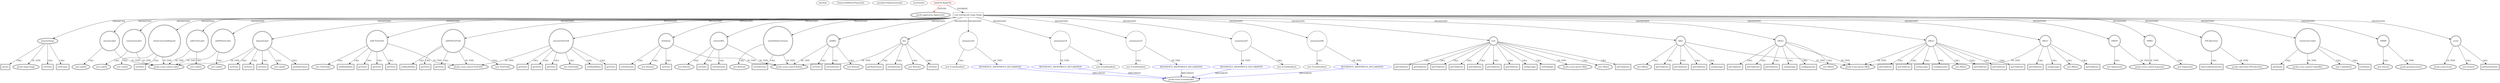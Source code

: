 digraph {
baseInfo[graphId=2784,category="extension_graph",isAnonymous=false,possibleRelation=true]
frameworkRelatedTypesInfo[0="javafx.application.Application"]
possibleCollaborationsInfo[0="2784~OVERRIDING_METHOD_DECLARATION-INSTANTIATION-~javafx.application.Application ~javafx.event.EventHandler ~false~true"]
locationInfo[projectName="gpshenoy-Bank354",filePath="/gpshenoy-Bank354/Bank354-master/src/bank354/Bank354.java",contextSignature="Bank354",graphId="2784"]
0[label="bank354.Bank354",vertexType="ROOT_CLIENT_CLASS_DECLARATION",isFrameworkType=false,color=red]
1[label="javafx.application.Application",vertexType="FRAMEWORK_CLASS_TYPE",isFrameworkType=true,peripheries=2]
2[label="void start(javafx.stage.Stage)",vertexType="OVERRIDING_METHOD_DECLARATION",isFrameworkType=false,shape=box]
3[label="primaryStage",vertexType="PARAMETER_DECLARATION",isFrameworkType=true,peripheries=2]
4[label="javafx.stage.Stage",vertexType="FRAMEWORK_CLASS_TYPE",isFrameworkType=true,peripheries=2]
6[label="depositLabel",vertexType="VARIABLE_EXPRESION",isFrameworkType=true,peripheries=2,shape=circle]
7[label="javafx.scene.control.Label",vertexType="FRAMEWORK_CLASS_TYPE",isFrameworkType=true,peripheries=2]
5[label="new Label()",vertexType="CONSTRUCTOR_CALL",isFrameworkType=true,peripheries=2]
9[label="getStyleClass()",vertexType="INSIDE_CALL",isFrameworkType=true,peripheries=2,shape=box]
11[label="amountLabel",vertexType="VARIABLE_EXPRESION",isFrameworkType=true,peripheries=2,shape=circle]
10[label="new Label()",vertexType="CONSTRUCTOR_CALL",isFrameworkType=true,peripheries=2]
14[label="amountTextField",vertexType="VARIABLE_EXPRESION",isFrameworkType=true,peripheries=2,shape=circle]
15[label="javafx.scene.control.TextField",vertexType="FRAMEWORK_CLASS_TYPE",isFrameworkType=true,peripheries=2]
13[label="new TextField()",vertexType="CONSTRUCTOR_CALL",isFrameworkType=true,peripheries=2]
17[label="setMaxWidth()",vertexType="INSIDE_CALL",isFrameworkType=true,peripheries=2,shape=box]
19[label="btn",vertexType="VARIABLE_EXPRESION",isFrameworkType=true,peripheries=2,shape=circle]
20[label="javafx.scene.control.Button",vertexType="FRAMEWORK_CLASS_TYPE",isFrameworkType=true,peripheries=2]
18[label="new Button()",vertexType="CONSTRUCTOR_CALL",isFrameworkType=true,peripheries=2]
22[label="setText()",vertexType="INSIDE_CALL",isFrameworkType=true,peripheries=2,shape=box]
24[label="getStyleClass()",vertexType="INSIDE_CALL",isFrameworkType=true,peripheries=2,shape=box]
26[label="setOnAction()",vertexType="INSIDE_CALL",isFrameworkType=true,peripheries=2,shape=box]
28[label="anonymous9",vertexType="VARIABLE_EXPRESION",isFrameworkType=false,shape=circle]
29[label="REFERENCE_ANONYMOUS_DECLARATION",vertexType="REFERENCE_ANONYMOUS_DECLARATION",isFrameworkType=false,color=blue]
30[label="javafx.event.EventHandler",vertexType="FRAMEWORK_INTERFACE_TYPE",isFrameworkType=true,peripheries=2]
27[label="new EventHandler()",vertexType="CONSTRUCTOR_CALL",isFrameworkType=false]
32[label="getText()",vertexType="INSIDE_CALL",isFrameworkType=true,peripheries=2,shape=box]
34[label="getText()",vertexType="INSIDE_CALL",isFrameworkType=true,peripheries=2,shape=box]
36[label="setText()",vertexType="INSIDE_CALL",isFrameworkType=true,peripheries=2,shape=box]
38[label="withdraw",vertexType="VARIABLE_EXPRESION",isFrameworkType=true,peripheries=2,shape=circle]
37[label="new Button()",vertexType="CONSTRUCTOR_CALL",isFrameworkType=true,peripheries=2]
41[label="setText()",vertexType="INSIDE_CALL",isFrameworkType=true,peripheries=2,shape=box]
43[label="setOnAction()",vertexType="INSIDE_CALL",isFrameworkType=true,peripheries=2,shape=box]
45[label="anonymous16",vertexType="VARIABLE_EXPRESION",isFrameworkType=false,shape=circle]
46[label="REFERENCE_ANONYMOUS_DECLARATION",vertexType="REFERENCE_ANONYMOUS_DECLARATION",isFrameworkType=false,color=blue]
44[label="new EventHandler()",vertexType="CONSTRUCTOR_CALL",isFrameworkType=false]
49[label="getText()",vertexType="INSIDE_CALL",isFrameworkType=true,peripheries=2,shape=box]
51[label="getText()",vertexType="INSIDE_CALL",isFrameworkType=true,peripheries=2,shape=box]
53[label="setText()",vertexType="INSIDE_CALL",isFrameworkType=true,peripheries=2,shape=box]
55[label="interestBtn",vertexType="VARIABLE_EXPRESION",isFrameworkType=true,peripheries=2,shape=circle]
54[label="new Button()",vertexType="CONSTRUCTOR_CALL",isFrameworkType=true,peripheries=2]
58[label="setText()",vertexType="INSIDE_CALL",isFrameworkType=true,peripheries=2,shape=box]
60[label="setOnAction()",vertexType="INSIDE_CALL",isFrameworkType=true,peripheries=2,shape=box]
62[label="anonymous23",vertexType="VARIABLE_EXPRESION",isFrameworkType=false,shape=circle]
63[label="REFERENCE_ANONYMOUS_DECLARATION",vertexType="REFERENCE_ANONYMOUS_DECLARATION",isFrameworkType=false,color=blue]
61[label="new EventHandler()",vertexType="CONSTRUCTOR_CALL",isFrameworkType=false]
66[label="setText()",vertexType="INSIDE_CALL",isFrameworkType=true,peripheries=2,shape=box]
68[label="root",vertexType="VARIABLE_EXPRESION",isFrameworkType=true,peripheries=2,shape=circle]
69[label="javafx.scene.layout.VBox",vertexType="FRAMEWORK_CLASS_TYPE",isFrameworkType=true,peripheries=2]
67[label="new VBox()",vertexType="CONSTRUCTOR_CALL",isFrameworkType=true,peripheries=2]
71[label="getChildren()",vertexType="INSIDE_CALL",isFrameworkType=true,peripheries=2,shape=box]
73[label="hBox1",vertexType="VARIABLE_EXPRESION",isFrameworkType=true,peripheries=2,shape=circle]
74[label="javafx.scene.layout.HBox",vertexType="FRAMEWORK_CLASS_TYPE",isFrameworkType=true,peripheries=2]
72[label="new HBox()",vertexType="CONSTRUCTOR_CALL",isFrameworkType=true,peripheries=2]
76[label="getChildren()",vertexType="INSIDE_CALL",isFrameworkType=true,peripheries=2,shape=box]
78[label="getChildren()",vertexType="INSIDE_CALL",isFrameworkType=true,peripheries=2,shape=box]
80[label="setSpacing()",vertexType="INSIDE_CALL",isFrameworkType=true,peripheries=2,shape=box]
82[label="getChildren()",vertexType="INSIDE_CALL",isFrameworkType=true,peripheries=2,shape=box]
84[label="hBox",vertexType="VARIABLE_EXPRESION",isFrameworkType=true,peripheries=2,shape=circle]
83[label="new HBox()",vertexType="CONSTRUCTOR_CALL",isFrameworkType=true,peripheries=2]
87[label="getChildren()",vertexType="INSIDE_CALL",isFrameworkType=true,peripheries=2,shape=box]
89[label="getChildren()",vertexType="INSIDE_CALL",isFrameworkType=true,peripheries=2,shape=box]
91[label="getChildren()",vertexType="INSIDE_CALL",isFrameworkType=true,peripheries=2,shape=box]
93[label="setSpacing()",vertexType="INSIDE_CALL",isFrameworkType=true,peripheries=2,shape=box]
95[label="getChildren()",vertexType="INSIDE_CALL",isFrameworkType=true,peripheries=2,shape=box]
97[label="getChildren()",vertexType="INSIDE_CALL",isFrameworkType=true,peripheries=2,shape=box]
99[label="VAR39",vertexType="VARIABLE_EXPRESION",isFrameworkType=true,peripheries=2,shape=circle]
100[label="javafx.scene.control.Separator",vertexType="FRAMEWORK_CLASS_TYPE",isFrameworkType=true,peripheries=2]
98[label="new Separator()",vertexType="CONSTRUCTOR_CALL",isFrameworkType=true,peripheries=2]
102[label="currenciesLabel",vertexType="VARIABLE_EXPRESION",isFrameworkType=true,peripheries=2,shape=circle]
101[label="new Label()",vertexType="CONSTRUCTOR_CALL",isFrameworkType=true,peripheries=2]
105[label="showConvertedDeposit",vertexType="VARIABLE_EXPRESION",isFrameworkType=true,peripheries=2,shape=circle]
104[label="new Label()",vertexType="CONSTRUCTOR_CALL",isFrameworkType=true,peripheries=2]
107[label="FXCollections",vertexType="VARIABLE_EXPRESION",isFrameworkType=true,peripheries=2,shape=circle]
109[label="javafx.collections.FXCollections",vertexType="FRAMEWORK_CLASS_TYPE",isFrameworkType=true,peripheries=2]
108[label="observableArrayList()",vertexType="INSIDE_CALL",isFrameworkType=true,peripheries=2,shape=box]
111[label="currenciesCombo",vertexType="VARIABLE_EXPRESION",isFrameworkType=true,peripheries=2,shape=circle]
112[label="javafx.scene.control.ComboBox",vertexType="FRAMEWORK_CLASS_TYPE",isFrameworkType=true,peripheries=2]
110[label="new ComboBox()",vertexType="CONSTRUCTOR_CALL",isFrameworkType=true,peripheries=2]
114[label="setValue()",vertexType="INSIDE_CALL",isFrameworkType=true,peripheries=2,shape=box]
116[label="showInNewCurrency",vertexType="VARIABLE_EXPRESION",isFrameworkType=true,peripheries=2,shape=circle]
115[label="new Button()",vertexType="CONSTRUCTOR_CALL",isFrameworkType=true,peripheries=2]
119[label="setOnAction()",vertexType="INSIDE_CALL",isFrameworkType=true,peripheries=2,shape=box]
121[label="anonymous47",vertexType="VARIABLE_EXPRESION",isFrameworkType=false,shape=circle]
122[label="REFERENCE_ANONYMOUS_DECLARATION",vertexType="REFERENCE_ANONYMOUS_DECLARATION",isFrameworkType=false,color=blue]
120[label="new EventHandler()",vertexType="CONSTRUCTOR_CALL",isFrameworkType=false]
125[label="setText()",vertexType="INSIDE_CALL",isFrameworkType=true,peripheries=2,shape=box]
127[label="getValue()",vertexType="INSIDE_CALL",isFrameworkType=true,peripheries=2,shape=box]
129[label="hBox2",vertexType="VARIABLE_EXPRESION",isFrameworkType=true,peripheries=2,shape=circle]
128[label="new HBox()",vertexType="CONSTRUCTOR_CALL",isFrameworkType=true,peripheries=2]
132[label="getChildren()",vertexType="INSIDE_CALL",isFrameworkType=true,peripheries=2,shape=box]
134[label="getChildren()",vertexType="INSIDE_CALL",isFrameworkType=true,peripheries=2,shape=box]
136[label="getChildren()",vertexType="INSIDE_CALL",isFrameworkType=true,peripheries=2,shape=box]
138[label="setSpacing()",vertexType="INSIDE_CALL",isFrameworkType=true,peripheries=2,shape=box]
140[label="setAlignment()",vertexType="INSIDE_CALL",isFrameworkType=true,peripheries=2,shape=box]
142[label="getChildren()",vertexType="INSIDE_CALL",isFrameworkType=true,peripheries=2,shape=box]
144[label="getChildren()",vertexType="INSIDE_CALL",isFrameworkType=true,peripheries=2,shape=box]
146[label="hBox3",vertexType="VARIABLE_EXPRESION",isFrameworkType=true,peripheries=2,shape=circle]
145[label="new HBox()",vertexType="CONSTRUCTOR_CALL",isFrameworkType=true,peripheries=2]
149[label="addCTextLabel",vertexType="VARIABLE_EXPRESION",isFrameworkType=true,peripheries=2,shape=circle]
148[label="new Label()",vertexType="CONSTRUCTOR_CALL",isFrameworkType=true,peripheries=2]
152[label="addCTextField",vertexType="VARIABLE_EXPRESION",isFrameworkType=true,peripheries=2,shape=circle]
151[label="new TextField()",vertexType="CONSTRUCTOR_CALL",isFrameworkType=true,peripheries=2]
155[label="setMaxWidth()",vertexType="INSIDE_CALL",isFrameworkType=true,peripheries=2,shape=box]
157[label="addERTextLabel",vertexType="VARIABLE_EXPRESION",isFrameworkType=true,peripheries=2,shape=circle]
156[label="new Label()",vertexType="CONSTRUCTOR_CALL",isFrameworkType=true,peripheries=2]
160[label="addERTextField",vertexType="VARIABLE_EXPRESION",isFrameworkType=true,peripheries=2,shape=circle]
159[label="new TextField()",vertexType="CONSTRUCTOR_CALL",isFrameworkType=true,peripheries=2]
163[label="setMaxWidth()",vertexType="INSIDE_CALL",isFrameworkType=true,peripheries=2,shape=box]
165[label="addBtn",vertexType="VARIABLE_EXPRESION",isFrameworkType=true,peripheries=2,shape=circle]
164[label="new Button()",vertexType="CONSTRUCTOR_CALL",isFrameworkType=true,peripheries=2]
168[label="setText()",vertexType="INSIDE_CALL",isFrameworkType=true,peripheries=2,shape=box]
170[label="setOnAction()",vertexType="INSIDE_CALL",isFrameworkType=true,peripheries=2,shape=box]
172[label="anonymous68",vertexType="VARIABLE_EXPRESION",isFrameworkType=false,shape=circle]
173[label="REFERENCE_ANONYMOUS_DECLARATION",vertexType="REFERENCE_ANONYMOUS_DECLARATION",isFrameworkType=false,color=blue]
171[label="new EventHandler()",vertexType="CONSTRUCTOR_CALL",isFrameworkType=false]
176[label="getText()",vertexType="INSIDE_CALL",isFrameworkType=true,peripheries=2,shape=box]
178[label="getText()",vertexType="INSIDE_CALL",isFrameworkType=true,peripheries=2,shape=box]
180[label="getText()",vertexType="INSIDE_CALL",isFrameworkType=true,peripheries=2,shape=box]
182[label="getText()",vertexType="INSIDE_CALL",isFrameworkType=true,peripheries=2,shape=box]
184[label="getText()",vertexType="INSIDE_CALL",isFrameworkType=true,peripheries=2,shape=box]
186[label="getChildren()",vertexType="INSIDE_CALL",isFrameworkType=true,peripheries=2,shape=box]
188[label="getChildren()",vertexType="INSIDE_CALL",isFrameworkType=true,peripheries=2,shape=box]
190[label="getChildren()",vertexType="INSIDE_CALL",isFrameworkType=true,peripheries=2,shape=box]
192[label="getChildren()",vertexType="INSIDE_CALL",isFrameworkType=true,peripheries=2,shape=box]
194[label="getChildren()",vertexType="INSIDE_CALL",isFrameworkType=true,peripheries=2,shape=box]
196[label="setSpacing()",vertexType="INSIDE_CALL",isFrameworkType=true,peripheries=2,shape=box]
198[label="setAlignment()",vertexType="INSIDE_CALL",isFrameworkType=true,peripheries=2,shape=box]
200[label="getChildren()",vertexType="INSIDE_CALL",isFrameworkType=true,peripheries=2,shape=box]
202[label="VAR82",vertexType="VARIABLE_EXPRESION",isFrameworkType=true,peripheries=2,shape=circle]
201[label="new Separator()",vertexType="CONSTRUCTOR_CALL",isFrameworkType=true,peripheries=2]
205[label="getChildren()",vertexType="INSIDE_CALL",isFrameworkType=true,peripheries=2,shape=box]
207[label="setSpacing()",vertexType="INSIDE_CALL",isFrameworkType=true,peripheries=2,shape=box]
209[label="setPadding()",vertexType="INSIDE_CALL",isFrameworkType=true,peripheries=2,shape=box]
211[label="VAR86",vertexType="VARIABLE_EXPRESION",isFrameworkType=true,peripheries=2,shape=circle]
212[label="javafx.geometry.Insets",vertexType="FRAMEWORK_CLASS_TYPE",isFrameworkType=true,peripheries=2]
210[label="new Insets()",vertexType="CONSTRUCTOR_CALL",isFrameworkType=true,peripheries=2]
214[label="scene",vertexType="VARIABLE_EXPRESION",isFrameworkType=true,peripheries=2,shape=circle]
215[label="javafx.scene.Scene",vertexType="FRAMEWORK_CLASS_TYPE",isFrameworkType=true,peripheries=2]
213[label="new Scene()",vertexType="CONSTRUCTOR_CALL",isFrameworkType=true,peripheries=2]
217[label="getStylesheets()",vertexType="INSIDE_CALL",isFrameworkType=true,peripheries=2,shape=box]
219[label="setTitle()",vertexType="INSIDE_CALL",isFrameworkType=true,peripheries=2,shape=box]
221[label="setScene()",vertexType="INSIDE_CALL",isFrameworkType=true,peripheries=2,shape=box]
223[label="show()",vertexType="INSIDE_CALL",isFrameworkType=true,peripheries=2,shape=box]
0->1[label="EXTEND",color=red]
0->2[label="OVERRIDE"]
3->4[label="OF_TYPE"]
2->3[label="PARAMETER"]
2->6[label="INSTANTIATE"]
6->7[label="OF_TYPE"]
6->5[label="CALL"]
6->9[label="CALL"]
2->11[label="INSTANTIATE"]
11->7[label="OF_TYPE"]
11->10[label="CALL"]
2->14[label="INSTANTIATE"]
14->15[label="OF_TYPE"]
14->13[label="CALL"]
14->17[label="CALL"]
2->19[label="INSTANTIATE"]
19->20[label="OF_TYPE"]
19->18[label="CALL"]
19->22[label="CALL"]
19->24[label="CALL"]
19->26[label="CALL"]
2->28[label="INSTANTIATE"]
29->30[label="IMPLEMENT",color=blue]
28->29[label="OF_TYPE"]
28->27[label="CALL"]
14->32[label="CALL"]
14->34[label="CALL"]
6->36[label="CALL"]
2->38[label="INSTANTIATE"]
38->20[label="OF_TYPE"]
38->37[label="CALL"]
38->41[label="CALL"]
38->43[label="CALL"]
2->45[label="INSTANTIATE"]
46->30[label="IMPLEMENT",color=blue]
45->46[label="OF_TYPE"]
45->44[label="CALL"]
14->49[label="CALL"]
14->51[label="CALL"]
6->53[label="CALL"]
2->55[label="INSTANTIATE"]
55->20[label="OF_TYPE"]
55->54[label="CALL"]
55->58[label="CALL"]
55->60[label="CALL"]
2->62[label="INSTANTIATE"]
63->30[label="IMPLEMENT",color=blue]
62->63[label="OF_TYPE"]
62->61[label="CALL"]
6->66[label="CALL"]
2->68[label="INSTANTIATE"]
68->69[label="OF_TYPE"]
68->67[label="CALL"]
68->71[label="CALL"]
2->73[label="INSTANTIATE"]
73->74[label="OF_TYPE"]
73->72[label="CALL"]
73->76[label="CALL"]
73->78[label="CALL"]
73->80[label="CALL"]
68->82[label="CALL"]
2->84[label="INSTANTIATE"]
84->74[label="OF_TYPE"]
84->83[label="CALL"]
84->87[label="CALL"]
84->89[label="CALL"]
84->91[label="CALL"]
84->93[label="CALL"]
68->95[label="CALL"]
68->97[label="CALL"]
2->99[label="INSTANTIATE"]
99->100[label="OF_TYPE"]
99->98[label="CALL"]
2->102[label="INSTANTIATE"]
102->7[label="OF_TYPE"]
102->101[label="CALL"]
2->105[label="INSTANTIATE"]
105->7[label="OF_TYPE"]
105->104[label="CALL"]
2->107[label="INSTANTIATE"]
107->109[label="OF_TYPE"]
107->108[label="CALL"]
2->111[label="INSTANTIATE"]
111->112[label="OF_TYPE"]
111->110[label="CALL"]
111->114[label="CALL"]
2->116[label="INSTANTIATE"]
116->20[label="OF_TYPE"]
116->115[label="CALL"]
116->119[label="CALL"]
2->121[label="INSTANTIATE"]
122->30[label="IMPLEMENT",color=blue]
121->122[label="OF_TYPE"]
121->120[label="CALL"]
105->125[label="CALL"]
111->127[label="CALL"]
2->129[label="INSTANTIATE"]
129->74[label="OF_TYPE"]
129->128[label="CALL"]
129->132[label="CALL"]
129->134[label="CALL"]
129->136[label="CALL"]
129->138[label="CALL"]
129->140[label="CALL"]
68->142[label="CALL"]
68->144[label="CALL"]
2->146[label="INSTANTIATE"]
146->74[label="OF_TYPE"]
146->145[label="CALL"]
2->149[label="INSTANTIATE"]
149->7[label="OF_TYPE"]
149->148[label="CALL"]
2->152[label="INSTANTIATE"]
152->15[label="OF_TYPE"]
152->151[label="CALL"]
152->155[label="CALL"]
2->157[label="INSTANTIATE"]
157->7[label="OF_TYPE"]
157->156[label="CALL"]
2->160[label="INSTANTIATE"]
160->15[label="OF_TYPE"]
160->159[label="CALL"]
160->163[label="CALL"]
2->165[label="INSTANTIATE"]
165->20[label="OF_TYPE"]
165->164[label="CALL"]
165->168[label="CALL"]
165->170[label="CALL"]
2->172[label="INSTANTIATE"]
173->30[label="IMPLEMENT",color=blue]
172->173[label="OF_TYPE"]
172->171[label="CALL"]
152->176[label="CALL"]
160->178[label="CALL"]
152->180[label="CALL"]
160->182[label="CALL"]
152->184[label="CALL"]
146->186[label="CALL"]
146->188[label="CALL"]
146->190[label="CALL"]
146->192[label="CALL"]
146->194[label="CALL"]
146->196[label="CALL"]
146->198[label="CALL"]
68->200[label="CALL"]
2->202[label="INSTANTIATE"]
202->100[label="OF_TYPE"]
202->201[label="CALL"]
68->205[label="CALL"]
68->207[label="CALL"]
68->209[label="CALL"]
2->211[label="INSTANTIATE"]
211->212[label="OF_TYPE"]
211->210[label="CALL"]
2->214[label="INSTANTIATE"]
214->215[label="OF_TYPE"]
214->213[label="CALL"]
214->217[label="CALL"]
3->219[label="CALL"]
3->221[label="CALL"]
3->223[label="CALL"]
}
